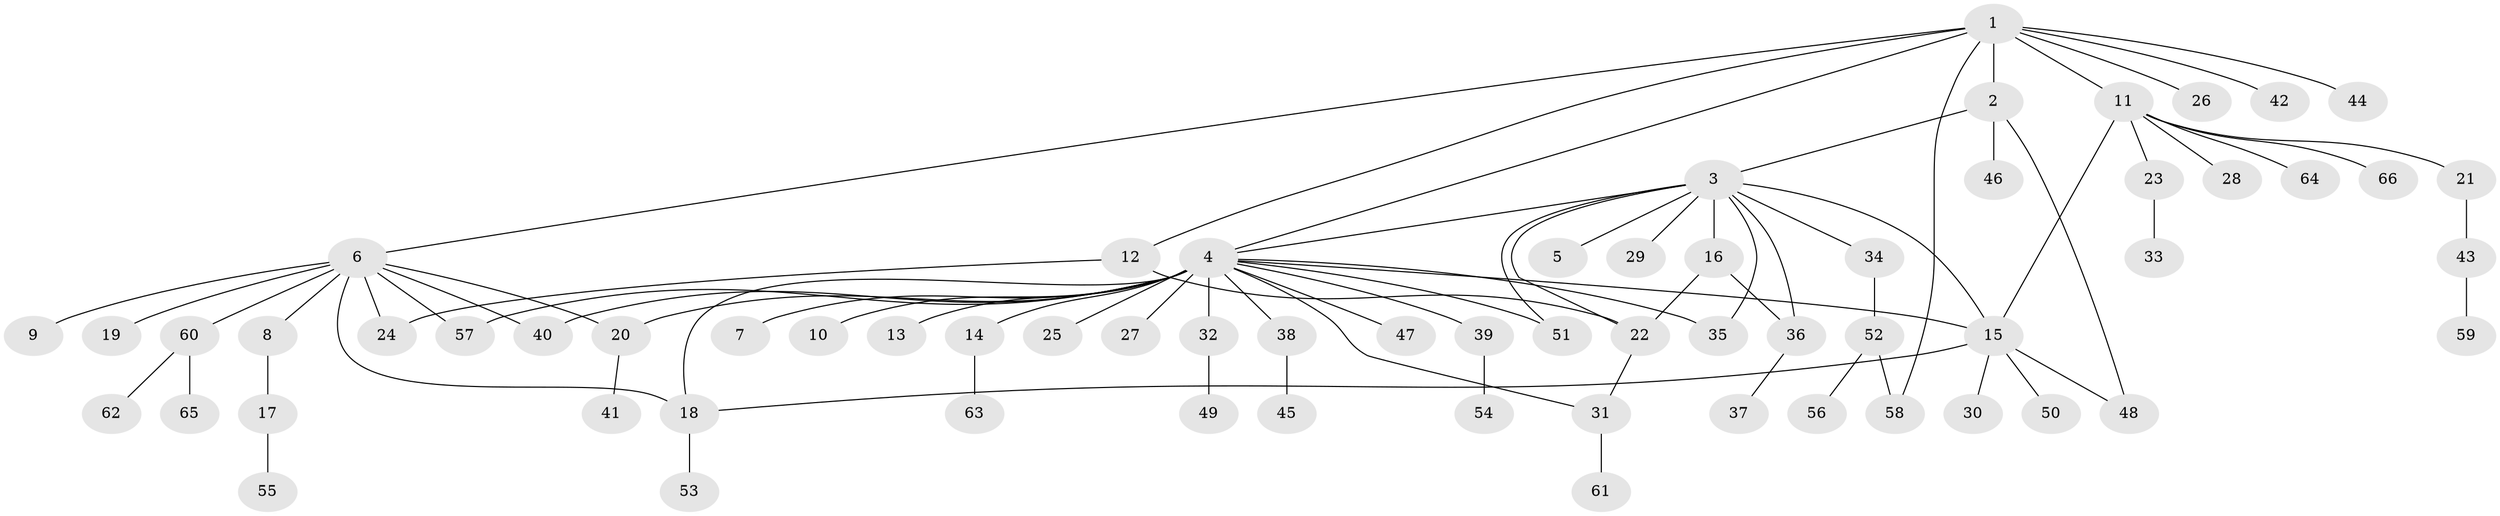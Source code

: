 // coarse degree distribution, {8: 0.0625, 19: 0.020833333333333332, 9: 0.020833333333333332, 1: 0.5208333333333334, 2: 0.2708333333333333, 6: 0.041666666666666664, 3: 0.0625}
// Generated by graph-tools (version 1.1) at 2025/50/03/04/25 22:50:20]
// undirected, 66 vertices, 82 edges
graph export_dot {
  node [color=gray90,style=filled];
  1;
  2;
  3;
  4;
  5;
  6;
  7;
  8;
  9;
  10;
  11;
  12;
  13;
  14;
  15;
  16;
  17;
  18;
  19;
  20;
  21;
  22;
  23;
  24;
  25;
  26;
  27;
  28;
  29;
  30;
  31;
  32;
  33;
  34;
  35;
  36;
  37;
  38;
  39;
  40;
  41;
  42;
  43;
  44;
  45;
  46;
  47;
  48;
  49;
  50;
  51;
  52;
  53;
  54;
  55;
  56;
  57;
  58;
  59;
  60;
  61;
  62;
  63;
  64;
  65;
  66;
  1 -- 2;
  1 -- 4;
  1 -- 6;
  1 -- 11;
  1 -- 12;
  1 -- 26;
  1 -- 42;
  1 -- 44;
  1 -- 58;
  2 -- 3;
  2 -- 46;
  2 -- 48;
  3 -- 4;
  3 -- 5;
  3 -- 15;
  3 -- 16;
  3 -- 22;
  3 -- 29;
  3 -- 34;
  3 -- 35;
  3 -- 36;
  3 -- 51;
  4 -- 7;
  4 -- 10;
  4 -- 13;
  4 -- 14;
  4 -- 15;
  4 -- 18;
  4 -- 20;
  4 -- 25;
  4 -- 27;
  4 -- 31;
  4 -- 32;
  4 -- 35;
  4 -- 38;
  4 -- 39;
  4 -- 40;
  4 -- 47;
  4 -- 51;
  4 -- 57;
  6 -- 8;
  6 -- 9;
  6 -- 18;
  6 -- 19;
  6 -- 20;
  6 -- 24;
  6 -- 40;
  6 -- 57;
  6 -- 60;
  8 -- 17;
  11 -- 15;
  11 -- 21;
  11 -- 23;
  11 -- 28;
  11 -- 64;
  11 -- 66;
  12 -- 22;
  12 -- 24;
  14 -- 63;
  15 -- 18;
  15 -- 30;
  15 -- 48;
  15 -- 50;
  16 -- 22;
  16 -- 36;
  17 -- 55;
  18 -- 53;
  20 -- 41;
  21 -- 43;
  22 -- 31;
  23 -- 33;
  31 -- 61;
  32 -- 49;
  34 -- 52;
  36 -- 37;
  38 -- 45;
  39 -- 54;
  43 -- 59;
  52 -- 56;
  52 -- 58;
  60 -- 62;
  60 -- 65;
}
